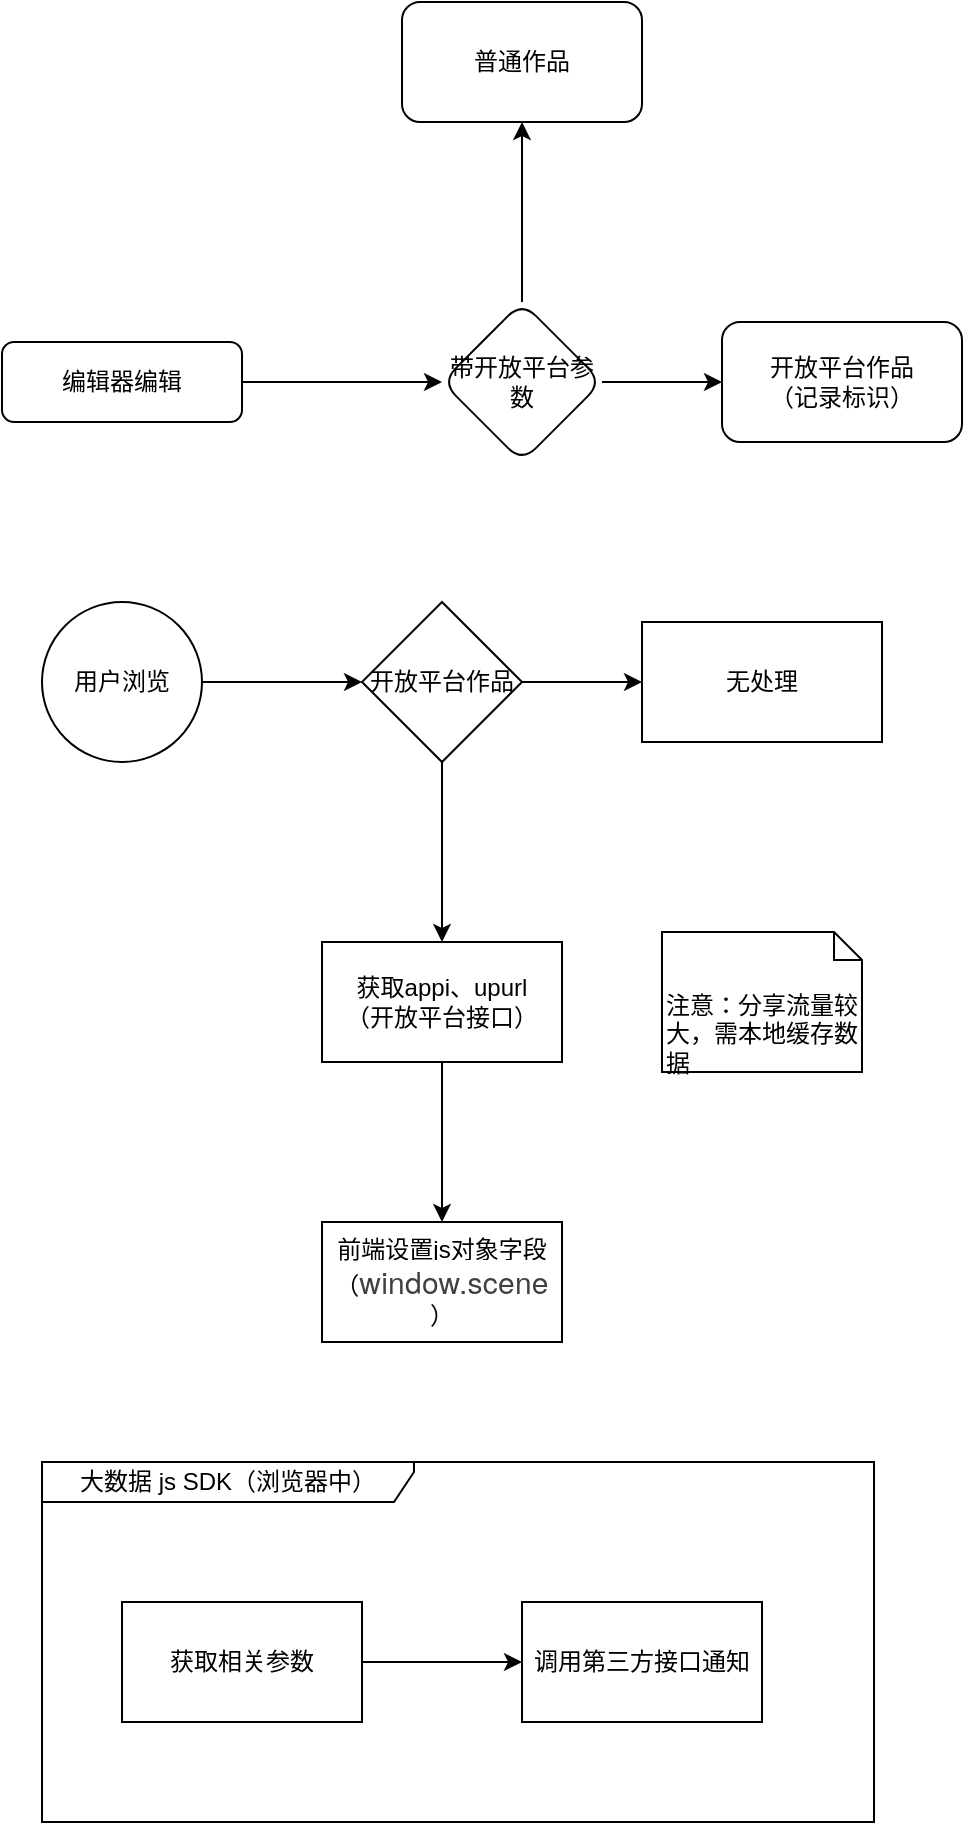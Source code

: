 <mxfile version="13.5.9" type="github">
  <diagram id="C5RBs43oDa-KdzZeNtuy" name="Page-1">
    <mxGraphModel dx="1422" dy="1933" grid="1" gridSize="10" guides="1" tooltips="1" connect="1" arrows="1" fold="1" page="1" pageScale="1" pageWidth="827" pageHeight="1169" math="0" shadow="0">
      <root>
        <mxCell id="WIyWlLk6GJQsqaUBKTNV-0" />
        <mxCell id="WIyWlLk6GJQsqaUBKTNV-1" parent="WIyWlLk6GJQsqaUBKTNV-0" />
        <mxCell id="PvOZdln1H-io0vOfgRiG-19" value="" style="edgeStyle=orthogonalEdgeStyle;rounded=0;orthogonalLoop=1;jettySize=auto;html=1;" edge="1" parent="WIyWlLk6GJQsqaUBKTNV-1" source="WIyWlLk6GJQsqaUBKTNV-3" target="PvOZdln1H-io0vOfgRiG-18">
          <mxGeometry relative="1" as="geometry" />
        </mxCell>
        <mxCell id="WIyWlLk6GJQsqaUBKTNV-3" value="编辑器编辑" style="rounded=1;whiteSpace=wrap;html=1;fontSize=12;glass=0;strokeWidth=1;shadow=0;" parent="WIyWlLk6GJQsqaUBKTNV-1" vertex="1">
          <mxGeometry x="184" y="150" width="120" height="40" as="geometry" />
        </mxCell>
        <mxCell id="PvOZdln1H-io0vOfgRiG-4" value="" style="edgeStyle=orthogonalEdgeStyle;rounded=0;orthogonalLoop=1;jettySize=auto;html=1;" edge="1" parent="WIyWlLk6GJQsqaUBKTNV-1" source="PvOZdln1H-io0vOfgRiG-0" target="PvOZdln1H-io0vOfgRiG-3">
          <mxGeometry relative="1" as="geometry" />
        </mxCell>
        <mxCell id="PvOZdln1H-io0vOfgRiG-0" value="用户浏览" style="ellipse;whiteSpace=wrap;html=1;aspect=fixed;" vertex="1" parent="WIyWlLk6GJQsqaUBKTNV-1">
          <mxGeometry x="204" y="280" width="80" height="80" as="geometry" />
        </mxCell>
        <mxCell id="PvOZdln1H-io0vOfgRiG-6" value="" style="edgeStyle=orthogonalEdgeStyle;rounded=0;orthogonalLoop=1;jettySize=auto;html=1;" edge="1" parent="WIyWlLk6GJQsqaUBKTNV-1" source="PvOZdln1H-io0vOfgRiG-3" target="PvOZdln1H-io0vOfgRiG-5">
          <mxGeometry relative="1" as="geometry" />
        </mxCell>
        <mxCell id="PvOZdln1H-io0vOfgRiG-10" value="" style="edgeStyle=orthogonalEdgeStyle;rounded=0;orthogonalLoop=1;jettySize=auto;html=1;" edge="1" parent="WIyWlLk6GJQsqaUBKTNV-1" source="PvOZdln1H-io0vOfgRiG-3" target="PvOZdln1H-io0vOfgRiG-9">
          <mxGeometry relative="1" as="geometry" />
        </mxCell>
        <mxCell id="PvOZdln1H-io0vOfgRiG-3" value="开放平台作品" style="rhombus;whiteSpace=wrap;html=1;" vertex="1" parent="WIyWlLk6GJQsqaUBKTNV-1">
          <mxGeometry x="364" y="280" width="80" height="80" as="geometry" />
        </mxCell>
        <mxCell id="PvOZdln1H-io0vOfgRiG-5" value="无处理" style="whiteSpace=wrap;html=1;" vertex="1" parent="WIyWlLk6GJQsqaUBKTNV-1">
          <mxGeometry x="504" y="290" width="120" height="60" as="geometry" />
        </mxCell>
        <mxCell id="PvOZdln1H-io0vOfgRiG-12" value="" style="edgeStyle=orthogonalEdgeStyle;rounded=0;orthogonalLoop=1;jettySize=auto;html=1;" edge="1" parent="WIyWlLk6GJQsqaUBKTNV-1" source="PvOZdln1H-io0vOfgRiG-9" target="PvOZdln1H-io0vOfgRiG-11">
          <mxGeometry relative="1" as="geometry" />
        </mxCell>
        <mxCell id="PvOZdln1H-io0vOfgRiG-9" value="获取appi、upurl&lt;br&gt;（开放平台接口）" style="whiteSpace=wrap;html=1;" vertex="1" parent="WIyWlLk6GJQsqaUBKTNV-1">
          <mxGeometry x="344" y="450" width="120" height="60" as="geometry" />
        </mxCell>
        <mxCell id="PvOZdln1H-io0vOfgRiG-11" value="前端设置js对象字段&lt;br&gt;（&lt;span style=&quot;color: rgb(64 , 64 , 64) ; font-family: &amp;#34;helvetica neue&amp;#34; , &amp;#34;helvetica&amp;#34; , &amp;#34;tahoma&amp;#34; , &amp;#34;arial&amp;#34; , &amp;#34;microsoft yahei&amp;#34; , &amp;#34;pingfang sc&amp;#34; , &amp;#34;hiragino sans gb&amp;#34; , &amp;#34;heiti sc&amp;#34; , &amp;#34;wenquanyi micro hei&amp;#34; , sans-serif ; font-size: 15px ; letter-spacing: 0.12px ; background-color: rgb(255 , 255 , 255)&quot;&gt;window.scene&lt;/span&gt;&lt;br&gt;）" style="whiteSpace=wrap;html=1;" vertex="1" parent="WIyWlLk6GJQsqaUBKTNV-1">
          <mxGeometry x="344" y="590" width="120" height="60" as="geometry" />
        </mxCell>
        <mxCell id="PvOZdln1H-io0vOfgRiG-13" value="大数据 js SDK（浏览器中）" style="shape=umlFrame;whiteSpace=wrap;html=1;width=186;height=20;" vertex="1" parent="WIyWlLk6GJQsqaUBKTNV-1">
          <mxGeometry x="204" y="710" width="416" height="180" as="geometry" />
        </mxCell>
        <mxCell id="PvOZdln1H-io0vOfgRiG-17" value="" style="edgeStyle=orthogonalEdgeStyle;rounded=0;orthogonalLoop=1;jettySize=auto;html=1;" edge="1" parent="WIyWlLk6GJQsqaUBKTNV-1" source="PvOZdln1H-io0vOfgRiG-15" target="PvOZdln1H-io0vOfgRiG-16">
          <mxGeometry relative="1" as="geometry" />
        </mxCell>
        <mxCell id="PvOZdln1H-io0vOfgRiG-15" value="获取相关参数" style="rounded=0;whiteSpace=wrap;html=1;" vertex="1" parent="WIyWlLk6GJQsqaUBKTNV-1">
          <mxGeometry x="244" y="780" width="120" height="60" as="geometry" />
        </mxCell>
        <mxCell id="PvOZdln1H-io0vOfgRiG-16" value="调用第三方接口通知" style="whiteSpace=wrap;html=1;rounded=0;" vertex="1" parent="WIyWlLk6GJQsqaUBKTNV-1">
          <mxGeometry x="444" y="780" width="120" height="60" as="geometry" />
        </mxCell>
        <mxCell id="PvOZdln1H-io0vOfgRiG-21" value="" style="edgeStyle=orthogonalEdgeStyle;rounded=0;orthogonalLoop=1;jettySize=auto;html=1;" edge="1" parent="WIyWlLk6GJQsqaUBKTNV-1" source="PvOZdln1H-io0vOfgRiG-18" target="PvOZdln1H-io0vOfgRiG-20">
          <mxGeometry relative="1" as="geometry" />
        </mxCell>
        <mxCell id="PvOZdln1H-io0vOfgRiG-23" value="" style="edgeStyle=orthogonalEdgeStyle;rounded=0;orthogonalLoop=1;jettySize=auto;html=1;" edge="1" parent="WIyWlLk6GJQsqaUBKTNV-1" source="PvOZdln1H-io0vOfgRiG-18" target="PvOZdln1H-io0vOfgRiG-22">
          <mxGeometry relative="1" as="geometry" />
        </mxCell>
        <mxCell id="PvOZdln1H-io0vOfgRiG-18" value="带开放平台参数" style="rhombus;whiteSpace=wrap;html=1;rounded=1;shadow=0;strokeWidth=1;glass=0;" vertex="1" parent="WIyWlLk6GJQsqaUBKTNV-1">
          <mxGeometry x="404" y="130" width="80" height="80" as="geometry" />
        </mxCell>
        <mxCell id="PvOZdln1H-io0vOfgRiG-20" value="开放平台作品&lt;br&gt;（记录标识）" style="whiteSpace=wrap;html=1;rounded=1;shadow=0;strokeWidth=1;glass=0;" vertex="1" parent="WIyWlLk6GJQsqaUBKTNV-1">
          <mxGeometry x="544" y="140" width="120" height="60" as="geometry" />
        </mxCell>
        <mxCell id="PvOZdln1H-io0vOfgRiG-22" value="普通作品" style="whiteSpace=wrap;html=1;rounded=1;shadow=0;strokeWidth=1;glass=0;" vertex="1" parent="WIyWlLk6GJQsqaUBKTNV-1">
          <mxGeometry x="384" y="-20" width="120" height="60" as="geometry" />
        </mxCell>
        <mxCell id="PvOZdln1H-io0vOfgRiG-24" value="&lt;br&gt;&lt;br&gt;注意：分享流量较大，需本地缓存数据" style="shape=note;whiteSpace=wrap;html=1;size=14;verticalAlign=top;align=left;spacingTop=-6;" vertex="1" parent="WIyWlLk6GJQsqaUBKTNV-1">
          <mxGeometry x="514" y="445" width="100" height="70" as="geometry" />
        </mxCell>
      </root>
    </mxGraphModel>
  </diagram>
</mxfile>

